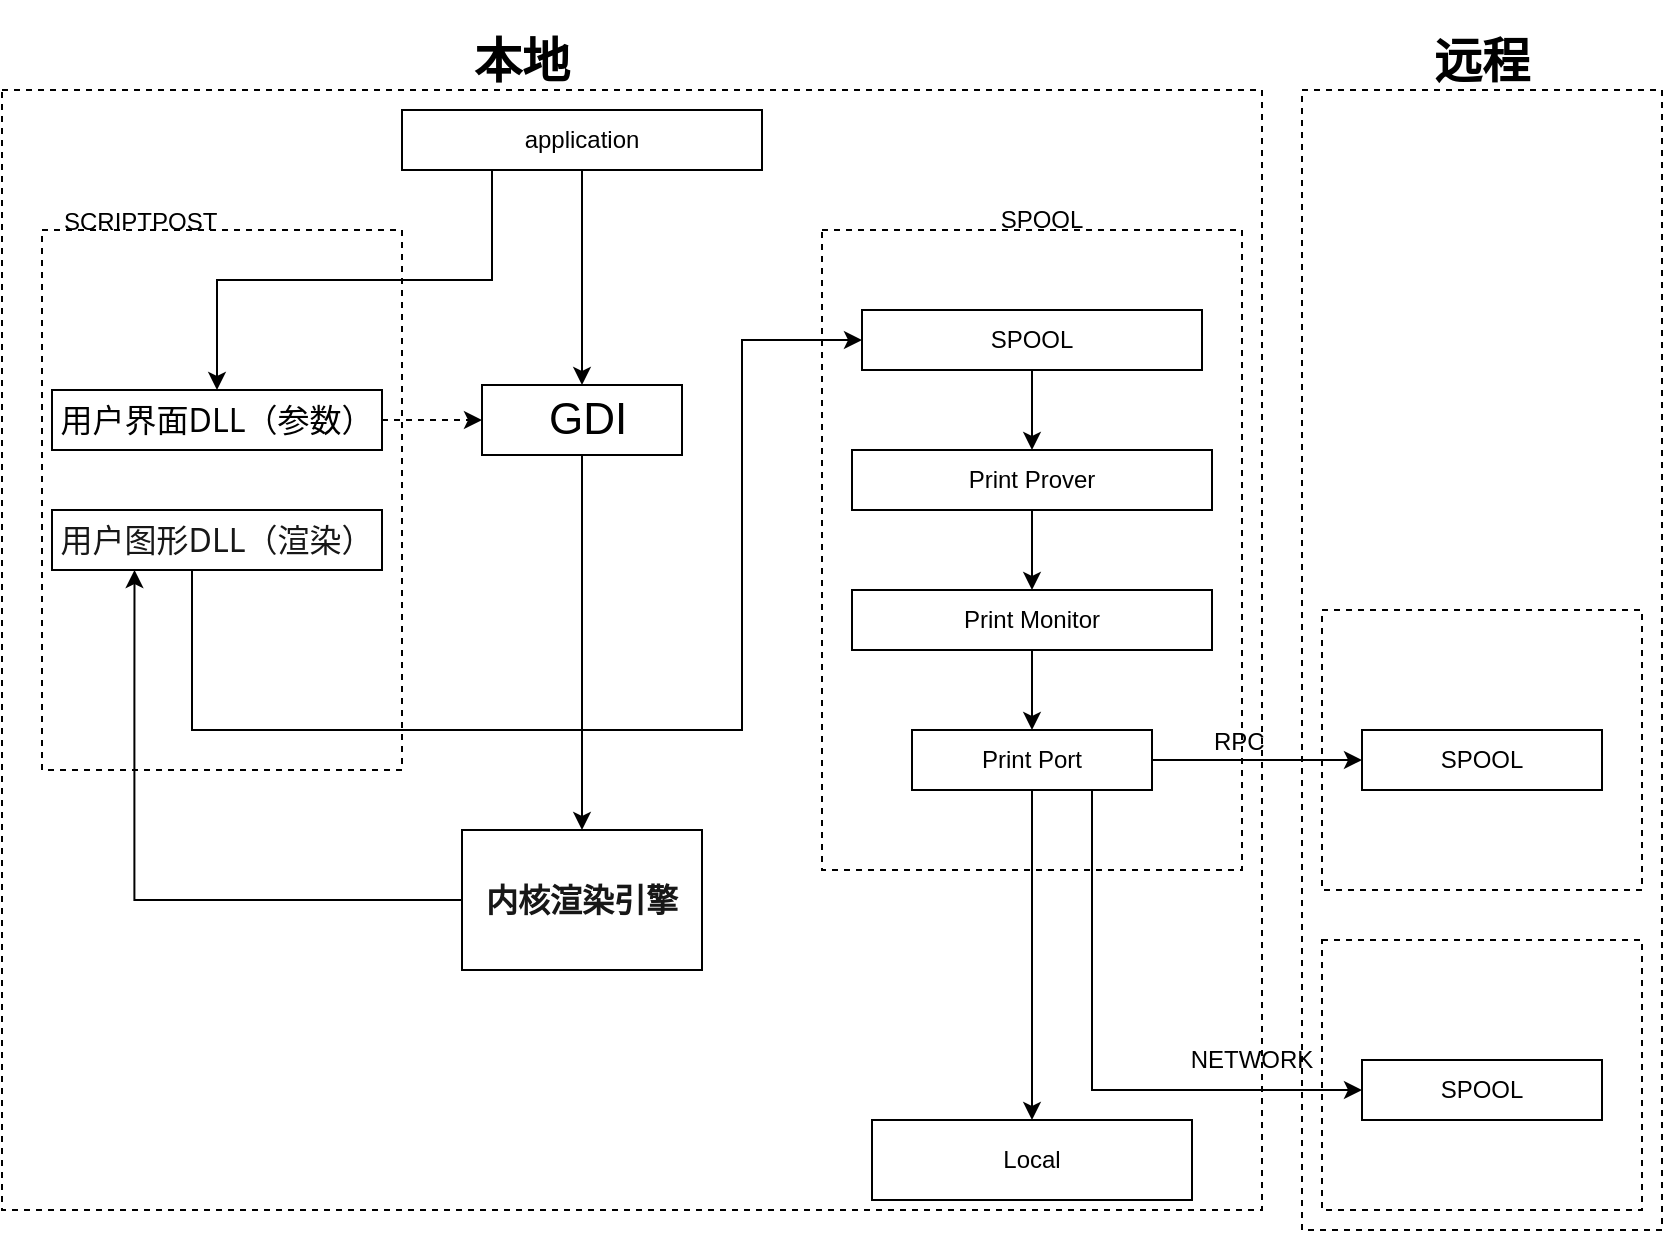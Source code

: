 <mxfile version="20.4.0" type="github">
  <diagram id="Hg01c8yL0vzKY2bh_a4h" name="第 1 页">
    <mxGraphModel dx="2076" dy="2327" grid="1" gridSize="10" guides="1" tooltips="1" connect="1" arrows="1" fold="1" page="1" pageScale="1" pageWidth="827" pageHeight="1169" math="0" shadow="0">
      <root>
        <mxCell id="0" />
        <mxCell id="1" parent="0" />
        <mxCell id="ICSgazTlzsJLQmgzwEMn-56" value="" style="rounded=0;whiteSpace=wrap;html=1;dashed=1;strokeWidth=1;fontColor=#000000;fillColor=none;" vertex="1" parent="1">
          <mxGeometry x="720" y="10" width="180" height="570" as="geometry" />
        </mxCell>
        <mxCell id="ICSgazTlzsJLQmgzwEMn-52" value="" style="rounded=0;whiteSpace=wrap;html=1;strokeWidth=1;fontColor=#000000;fillColor=none;dashed=1;" vertex="1" parent="1">
          <mxGeometry x="70" y="10" width="630" height="560" as="geometry" />
        </mxCell>
        <mxCell id="ICSgazTlzsJLQmgzwEMn-19" style="edgeStyle=orthogonalEdgeStyle;rounded=0;orthogonalLoop=1;jettySize=auto;html=1;exitX=0.25;exitY=1;exitDx=0;exitDy=0;entryX=0.5;entryY=0;entryDx=0;entryDy=0;fontColor=#000000;" edge="1" parent="1" source="ICSgazTlzsJLQmgzwEMn-2" target="ICSgazTlzsJLQmgzwEMn-14">
          <mxGeometry relative="1" as="geometry" />
        </mxCell>
        <mxCell id="ICSgazTlzsJLQmgzwEMn-2" value="application" style="rounded=0;whiteSpace=wrap;html=1;" vertex="1" parent="1">
          <mxGeometry x="270" y="20" width="180" height="30" as="geometry" />
        </mxCell>
        <mxCell id="ICSgazTlzsJLQmgzwEMn-7" value="" style="edgeStyle=orthogonalEdgeStyle;rounded=0;orthogonalLoop=1;jettySize=auto;html=1;" edge="1" parent="1" source="ICSgazTlzsJLQmgzwEMn-3" target="ICSgazTlzsJLQmgzwEMn-6">
          <mxGeometry relative="1" as="geometry" />
        </mxCell>
        <mxCell id="ICSgazTlzsJLQmgzwEMn-3" value="&amp;nbsp;GDI" style="rounded=0;whiteSpace=wrap;html=1;fontSize=22;" vertex="1" parent="1">
          <mxGeometry x="310" y="157.5" width="100" height="35" as="geometry" />
        </mxCell>
        <mxCell id="ICSgazTlzsJLQmgzwEMn-5" value="" style="endArrow=classic;html=1;rounded=0;entryX=0.5;entryY=0;entryDx=0;entryDy=0;" edge="1" parent="1" source="ICSgazTlzsJLQmgzwEMn-2" target="ICSgazTlzsJLQmgzwEMn-3">
          <mxGeometry width="50" height="50" relative="1" as="geometry">
            <mxPoint x="360" y="220" as="sourcePoint" />
            <mxPoint x="360" y="240.711" as="targetPoint" />
          </mxGeometry>
        </mxCell>
        <mxCell id="ICSgazTlzsJLQmgzwEMn-53" style="edgeStyle=orthogonalEdgeStyle;rounded=0;orthogonalLoop=1;jettySize=auto;html=1;exitX=0;exitY=0.5;exitDx=0;exitDy=0;entryX=0.25;entryY=1;entryDx=0;entryDy=0;fontColor=#000000;" edge="1" parent="1" source="ICSgazTlzsJLQmgzwEMn-6" target="ICSgazTlzsJLQmgzwEMn-15">
          <mxGeometry relative="1" as="geometry" />
        </mxCell>
        <mxCell id="ICSgazTlzsJLQmgzwEMn-6" value="&lt;div style=&quot;text-align: start;&quot;&gt;&lt;font face=&quot;Segoe UI, SegoeUI, Helvetica Neue, Helvetica, Arial, sans-serif&quot; color=&quot;#171717&quot;&gt;&lt;span style=&quot;font-size: 16px; background-color: rgb(255, 255, 255);&quot;&gt;&lt;b&gt;内核渲染引擎&lt;/b&gt;&lt;/span&gt;&lt;/font&gt;&lt;/div&gt;" style="rounded=0;whiteSpace=wrap;html=1;" vertex="1" parent="1">
          <mxGeometry x="300" y="380" width="120" height="70" as="geometry" />
        </mxCell>
        <mxCell id="ICSgazTlzsJLQmgzwEMn-11" value="" style="rounded=0;whiteSpace=wrap;html=1;dashed=1;fillColor=none;" vertex="1" parent="1">
          <mxGeometry x="90" y="80" width="180" height="270" as="geometry" />
        </mxCell>
        <mxCell id="ICSgazTlzsJLQmgzwEMn-59" style="edgeStyle=orthogonalEdgeStyle;rounded=0;orthogonalLoop=1;jettySize=auto;html=1;entryX=0;entryY=0.5;entryDx=0;entryDy=0;fontColor=#000000;dashed=1;" edge="1" parent="1" source="ICSgazTlzsJLQmgzwEMn-14" target="ICSgazTlzsJLQmgzwEMn-3">
          <mxGeometry relative="1" as="geometry" />
        </mxCell>
        <mxCell id="ICSgazTlzsJLQmgzwEMn-14" value="&lt;font color=&quot;#000000&quot;&gt;&lt;span style=&quot;font-family: &amp;quot;Segoe UI&amp;quot;, SegoeUI, &amp;quot;Helvetica Neue&amp;quot;, Helvetica, Arial, sans-serif; font-size: 16px; text-align: start; background-color: rgb(255, 255, 255);&quot;&gt;用户界面DLL（参数）&lt;/span&gt;&lt;/font&gt;" style="rounded=0;whiteSpace=wrap;html=1;fillColor=none;" vertex="1" parent="1">
          <mxGeometry x="95" y="160" width="165" height="30" as="geometry" />
        </mxCell>
        <mxCell id="ICSgazTlzsJLQmgzwEMn-22" style="edgeStyle=orthogonalEdgeStyle;rounded=0;orthogonalLoop=1;jettySize=auto;html=1;entryX=0;entryY=0.5;entryDx=0;entryDy=0;fontColor=#000000;" edge="1" parent="1" source="ICSgazTlzsJLQmgzwEMn-15" target="ICSgazTlzsJLQmgzwEMn-20">
          <mxGeometry relative="1" as="geometry">
            <Array as="points">
              <mxPoint x="165" y="330" />
              <mxPoint x="440" y="330" />
              <mxPoint x="440" y="135" />
            </Array>
          </mxGeometry>
        </mxCell>
        <mxCell id="ICSgazTlzsJLQmgzwEMn-15" value="&lt;div style=&quot;text-align: start;&quot;&gt;&lt;font face=&quot;Segoe UI, SegoeUI, Helvetica Neue, Helvetica, Arial, sans-serif&quot; color=&quot;#171717&quot;&gt;&lt;span style=&quot;font-size: 16px; background-color: rgb(255, 255, 255);&quot;&gt;用户图形DLL（渲染）&lt;/span&gt;&lt;/font&gt;&lt;/div&gt;" style="rounded=0;whiteSpace=wrap;html=1;fillColor=none;" vertex="1" parent="1">
          <mxGeometry x="95" y="220" width="165" height="30" as="geometry" />
        </mxCell>
        <mxCell id="ICSgazTlzsJLQmgzwEMn-18" value="SCRIPTPOST" style="text;strokeColor=none;fillColor=none;align=left;verticalAlign=middle;spacingLeft=4;spacingRight=4;overflow=hidden;points=[[0,0.5],[1,0.5]];portConstraint=eastwest;rotatable=0;fontColor=#000000;" vertex="1" parent="1">
          <mxGeometry x="95" y="60" width="90" height="30" as="geometry" />
        </mxCell>
        <mxCell id="ICSgazTlzsJLQmgzwEMn-29" style="edgeStyle=orthogonalEdgeStyle;rounded=0;orthogonalLoop=1;jettySize=auto;html=1;exitX=0.5;exitY=1;exitDx=0;exitDy=0;entryX=0.5;entryY=0;entryDx=0;entryDy=0;fontColor=#000000;" edge="1" parent="1" source="ICSgazTlzsJLQmgzwEMn-20" target="ICSgazTlzsJLQmgzwEMn-21">
          <mxGeometry relative="1" as="geometry" />
        </mxCell>
        <mxCell id="ICSgazTlzsJLQmgzwEMn-20" value="SPOOL" style="rounded=0;whiteSpace=wrap;html=1;fontColor=#000000;fillColor=none;" vertex="1" parent="1">
          <mxGeometry x="500" y="120" width="170" height="30" as="geometry" />
        </mxCell>
        <mxCell id="ICSgazTlzsJLQmgzwEMn-30" style="edgeStyle=orthogonalEdgeStyle;rounded=0;orthogonalLoop=1;jettySize=auto;html=1;exitX=0.5;exitY=1;exitDx=0;exitDy=0;entryX=0.5;entryY=0;entryDx=0;entryDy=0;fontColor=#000000;" edge="1" parent="1" source="ICSgazTlzsJLQmgzwEMn-21" target="ICSgazTlzsJLQmgzwEMn-28">
          <mxGeometry relative="1" as="geometry" />
        </mxCell>
        <mxCell id="ICSgazTlzsJLQmgzwEMn-21" value="Print Prover" style="rounded=0;whiteSpace=wrap;html=1;fontColor=#000000;fillColor=none;" vertex="1" parent="1">
          <mxGeometry x="495" y="190" width="180" height="30" as="geometry" />
        </mxCell>
        <mxCell id="ICSgazTlzsJLQmgzwEMn-32" value="" style="edgeStyle=orthogonalEdgeStyle;rounded=0;orthogonalLoop=1;jettySize=auto;html=1;fontColor=#000000;" edge="1" parent="1" source="ICSgazTlzsJLQmgzwEMn-28" target="ICSgazTlzsJLQmgzwEMn-31">
          <mxGeometry relative="1" as="geometry" />
        </mxCell>
        <mxCell id="ICSgazTlzsJLQmgzwEMn-28" value="Print Monitor" style="rounded=0;whiteSpace=wrap;html=1;strokeWidth=1;fontColor=#000000;fillColor=none;" vertex="1" parent="1">
          <mxGeometry x="495" y="260" width="180" height="30" as="geometry" />
        </mxCell>
        <mxCell id="ICSgazTlzsJLQmgzwEMn-36" style="edgeStyle=orthogonalEdgeStyle;rounded=0;orthogonalLoop=1;jettySize=auto;html=1;exitX=1;exitY=0.5;exitDx=0;exitDy=0;fontColor=#000000;" edge="1" parent="1" source="ICSgazTlzsJLQmgzwEMn-31" target="ICSgazTlzsJLQmgzwEMn-34">
          <mxGeometry relative="1" as="geometry" />
        </mxCell>
        <mxCell id="ICSgazTlzsJLQmgzwEMn-48" style="edgeStyle=orthogonalEdgeStyle;rounded=0;orthogonalLoop=1;jettySize=auto;html=1;fontColor=#000000;" edge="1" parent="1" source="ICSgazTlzsJLQmgzwEMn-31" target="ICSgazTlzsJLQmgzwEMn-46">
          <mxGeometry relative="1" as="geometry" />
        </mxCell>
        <mxCell id="ICSgazTlzsJLQmgzwEMn-51" style="edgeStyle=orthogonalEdgeStyle;rounded=0;orthogonalLoop=1;jettySize=auto;html=1;exitX=0.75;exitY=1;exitDx=0;exitDy=0;entryX=0;entryY=0.5;entryDx=0;entryDy=0;fontColor=#000000;" edge="1" parent="1" source="ICSgazTlzsJLQmgzwEMn-31" target="ICSgazTlzsJLQmgzwEMn-41">
          <mxGeometry relative="1" as="geometry" />
        </mxCell>
        <mxCell id="ICSgazTlzsJLQmgzwEMn-31" value="Print Port" style="rounded=0;whiteSpace=wrap;html=1;strokeWidth=1;fontColor=#000000;fillColor=none;" vertex="1" parent="1">
          <mxGeometry x="525" y="330" width="120" height="30" as="geometry" />
        </mxCell>
        <mxCell id="ICSgazTlzsJLQmgzwEMn-33" value="" style="rounded=0;whiteSpace=wrap;html=1;strokeWidth=1;fontColor=#000000;fillColor=none;dashed=1;" vertex="1" parent="1">
          <mxGeometry x="730" y="270" width="160" height="140" as="geometry" />
        </mxCell>
        <mxCell id="ICSgazTlzsJLQmgzwEMn-34" value="SPOOL" style="rounded=0;whiteSpace=wrap;html=1;strokeWidth=1;fontColor=#000000;fillColor=none;" vertex="1" parent="1">
          <mxGeometry x="750" y="330" width="120" height="30" as="geometry" />
        </mxCell>
        <mxCell id="ICSgazTlzsJLQmgzwEMn-37" value="RPC" style="text;strokeColor=none;fillColor=none;align=left;verticalAlign=middle;spacingLeft=4;spacingRight=4;overflow=hidden;points=[[0,0.5],[1,0.5]];portConstraint=eastwest;rotatable=0;strokeWidth=1;fontColor=#000000;" vertex="1" parent="1">
          <mxGeometry x="670" y="320" width="60" height="30" as="geometry" />
        </mxCell>
        <mxCell id="ICSgazTlzsJLQmgzwEMn-40" value="" style="rounded=0;whiteSpace=wrap;html=1;strokeWidth=1;fontColor=#000000;fillColor=none;dashed=1;" vertex="1" parent="1">
          <mxGeometry x="730" y="435" width="160" height="135" as="geometry" />
        </mxCell>
        <mxCell id="ICSgazTlzsJLQmgzwEMn-41" value="SPOOL" style="rounded=0;whiteSpace=wrap;html=1;strokeWidth=1;fontColor=#000000;fillColor=none;" vertex="1" parent="1">
          <mxGeometry x="750" y="495" width="120" height="30" as="geometry" />
        </mxCell>
        <mxCell id="ICSgazTlzsJLQmgzwEMn-45" value="NETWORK" style="text;html=1;strokeColor=none;fillColor=none;align=center;verticalAlign=middle;whiteSpace=wrap;rounded=0;strokeWidth=1;fontColor=#000000;" vertex="1" parent="1">
          <mxGeometry x="665" y="480" width="60" height="30" as="geometry" />
        </mxCell>
        <mxCell id="ICSgazTlzsJLQmgzwEMn-46" value="Local" style="rounded=0;whiteSpace=wrap;html=1;strokeWidth=1;fontColor=#000000;fillColor=none;" vertex="1" parent="1">
          <mxGeometry x="505" y="525" width="160" height="40" as="geometry" />
        </mxCell>
        <mxCell id="ICSgazTlzsJLQmgzwEMn-54" value="" style="rounded=0;whiteSpace=wrap;html=1;dashed=1;strokeWidth=1;fontColor=#000000;fillColor=none;" vertex="1" parent="1">
          <mxGeometry x="480" y="80" width="210" height="320" as="geometry" />
        </mxCell>
        <mxCell id="ICSgazTlzsJLQmgzwEMn-55" value="SPOOL" style="text;html=1;strokeColor=none;fillColor=none;align=center;verticalAlign=middle;whiteSpace=wrap;rounded=0;dashed=1;strokeWidth=1;fontColor=#000000;" vertex="1" parent="1">
          <mxGeometry x="560" y="60" width="60" height="30" as="geometry" />
        </mxCell>
        <mxCell id="ICSgazTlzsJLQmgzwEMn-57" value="&lt;h1&gt;本地&lt;/h1&gt;" style="text;html=1;strokeColor=none;fillColor=none;align=center;verticalAlign=middle;whiteSpace=wrap;rounded=0;dashed=1;strokeWidth=1;fontColor=#000000;" vertex="1" parent="1">
          <mxGeometry x="300" y="-19" width="60" height="30" as="geometry" />
        </mxCell>
        <mxCell id="ICSgazTlzsJLQmgzwEMn-58" value="&lt;h1&gt;远程&lt;/h1&gt;" style="text;html=1;strokeColor=none;fillColor=none;align=center;verticalAlign=middle;whiteSpace=wrap;rounded=0;dashed=1;strokeWidth=1;fontColor=#000000;" vertex="1" parent="1">
          <mxGeometry x="780" y="-19" width="60" height="30" as="geometry" />
        </mxCell>
      </root>
    </mxGraphModel>
  </diagram>
</mxfile>

